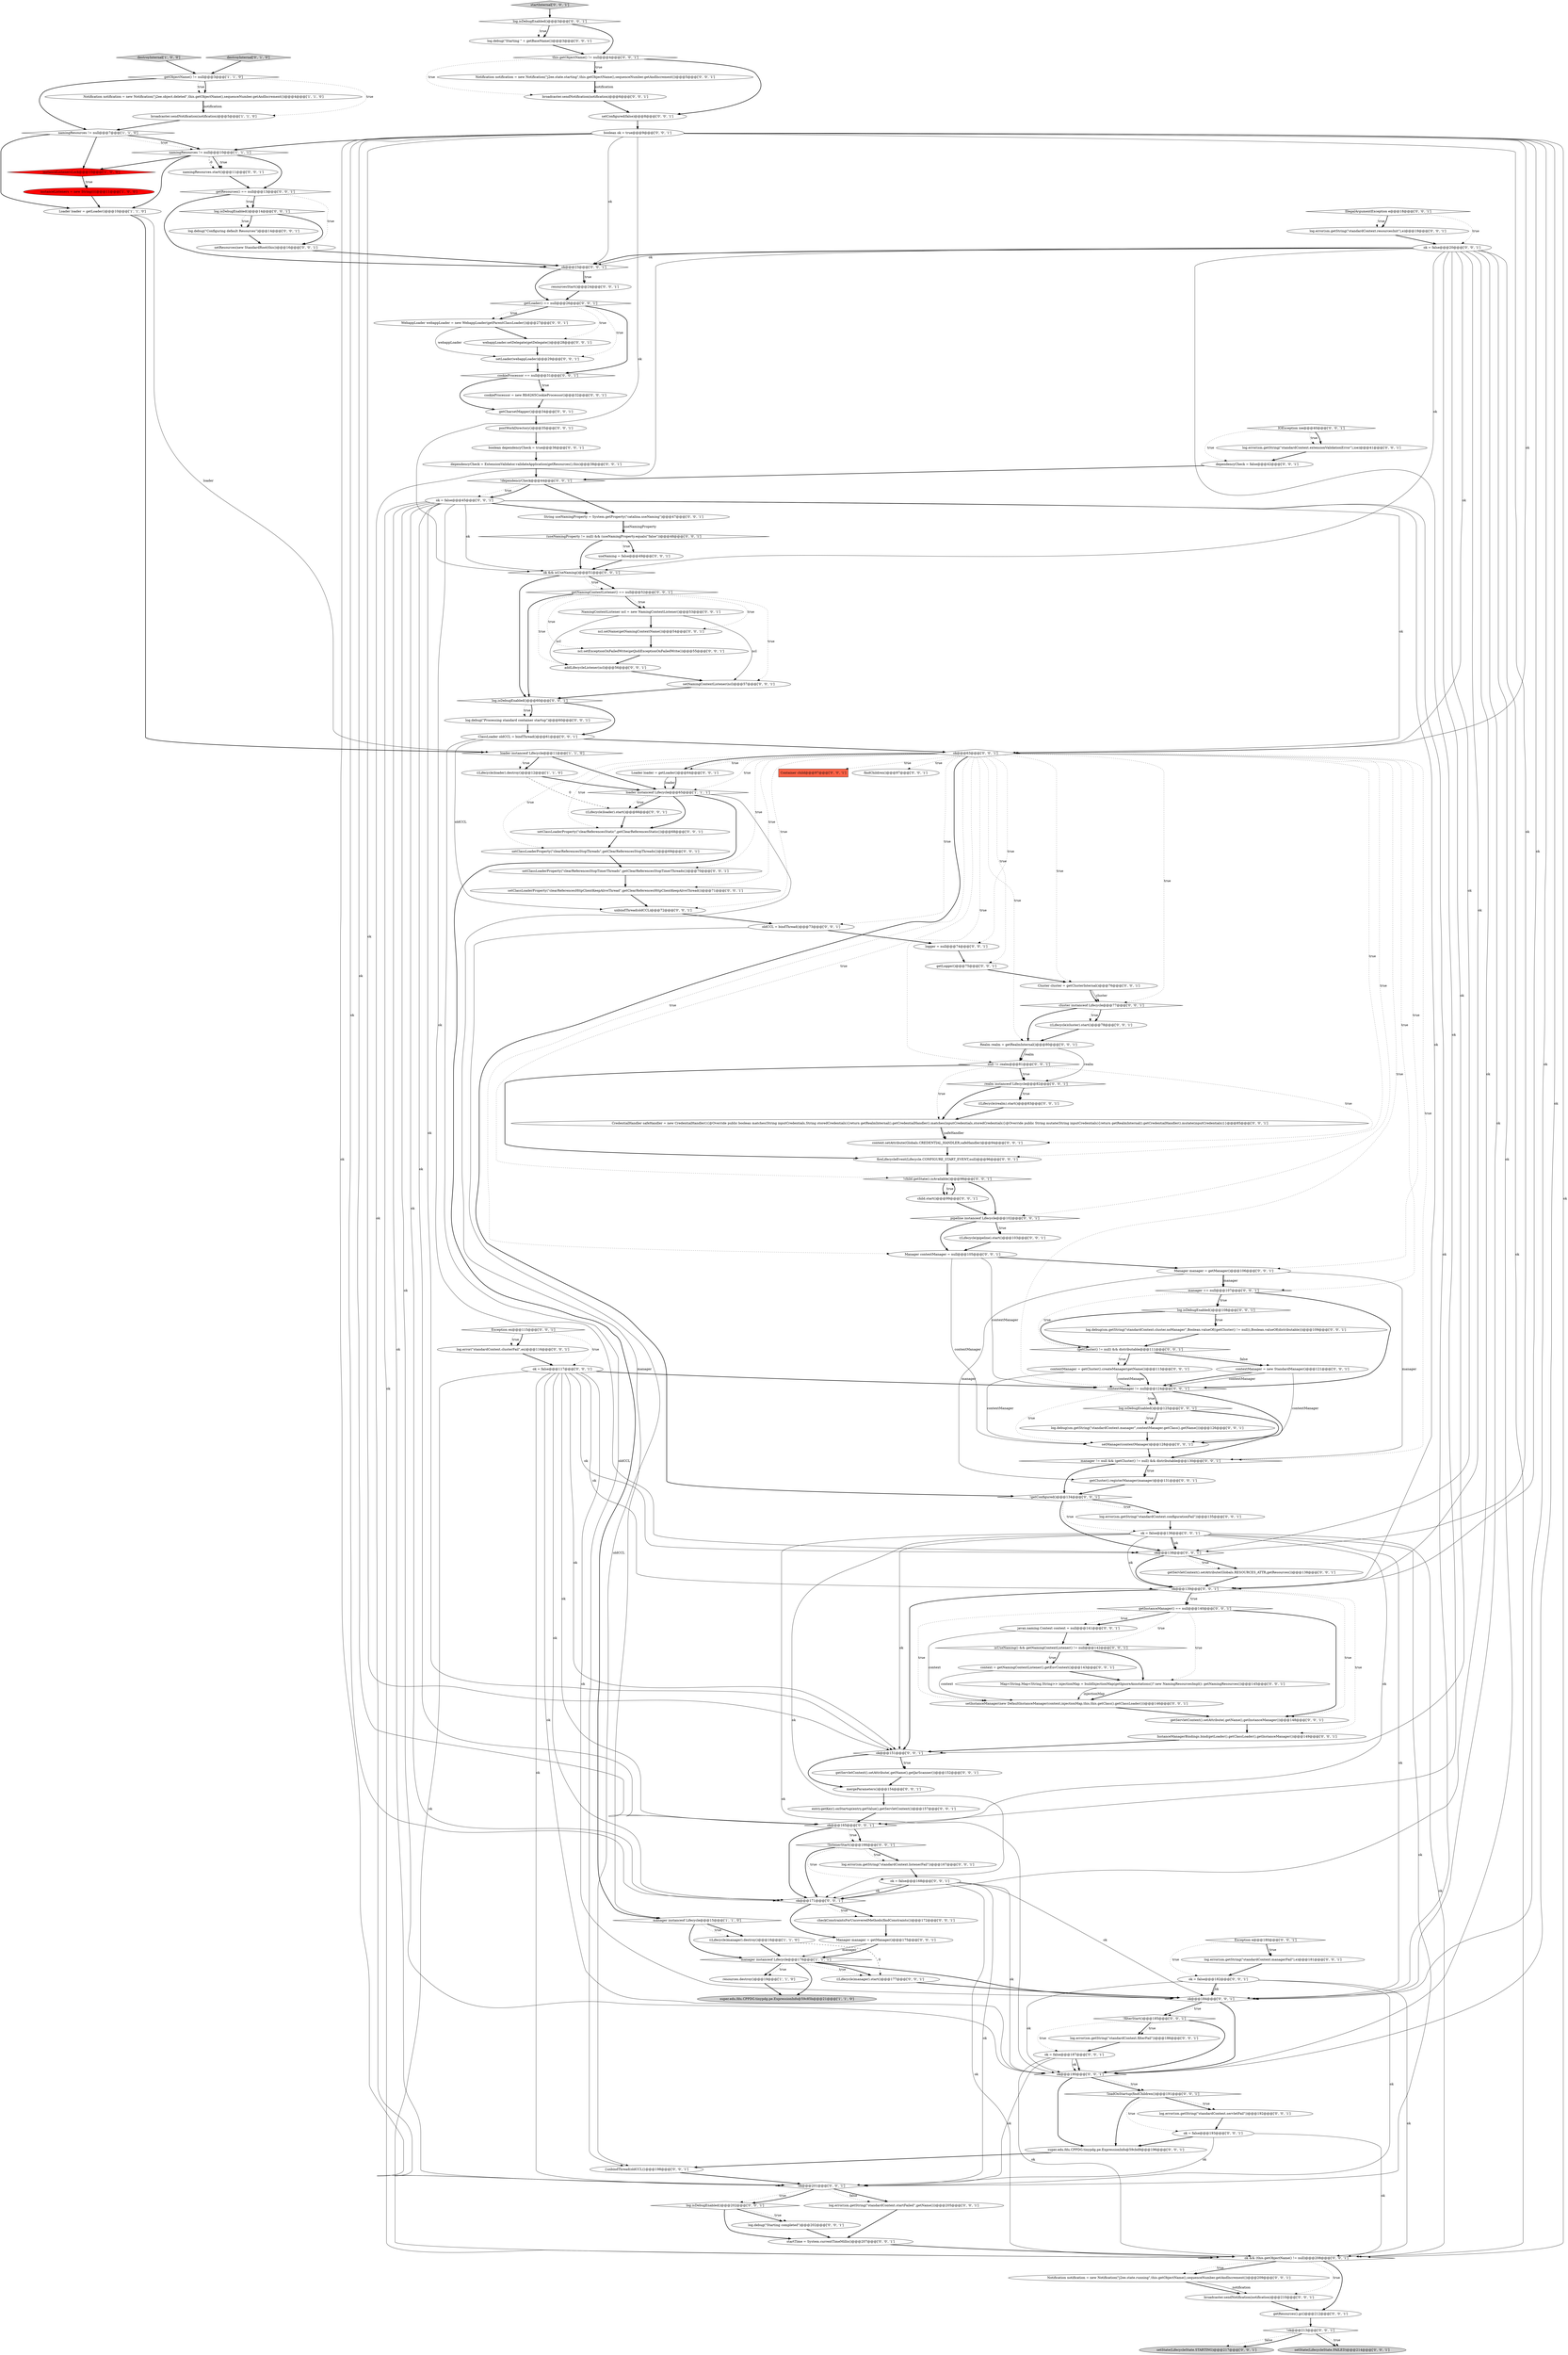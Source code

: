 digraph {
67 [style = filled, label = "setClassLoaderProperty(\"clearReferencesStatic\",getClearReferencesStatic())@@@68@@@['0', '0', '1']", fillcolor = white, shape = ellipse image = "AAA0AAABBB3BBB"];
79 [style = filled, label = "cookieProcessor == null@@@31@@@['0', '0', '1']", fillcolor = white, shape = diamond image = "AAA0AAABBB3BBB"];
38 [style = filled, label = "addLifecycleListener(ncl)@@@56@@@['0', '0', '1']", fillcolor = white, shape = ellipse image = "AAA0AAABBB3BBB"];
107 [style = filled, label = "log.error(sm.getString(\"standardContext.startFailed\",getName()))@@@205@@@['0', '0', '1']", fillcolor = white, shape = ellipse image = "AAA0AAABBB3BBB"];
58 [style = filled, label = "contextManager != null@@@124@@@['0', '0', '1']", fillcolor = white, shape = diamond image = "AAA0AAABBB3BBB"];
153 [style = filled, label = "ok@@@190@@@['0', '0', '1']", fillcolor = white, shape = diamond image = "AAA0AAABBB3BBB"];
43 [style = filled, label = "useNaming = false@@@49@@@['0', '0', '1']", fillcolor = white, shape = ellipse image = "AAA0AAABBB3BBB"];
105 [style = filled, label = "Manager contextManager = null@@@105@@@['0', '0', '1']", fillcolor = white, shape = ellipse image = "AAA0AAABBB3BBB"];
156 [style = filled, label = "Notification notification = new Notification(\"j2ee.state.running\",this.getObjectName(),sequenceNumber.getAndIncrement())@@@209@@@['0', '0', '1']", fillcolor = white, shape = ellipse image = "AAA0AAABBB3BBB"];
44 [style = filled, label = "ncl.setName(getNamingContextName())@@@54@@@['0', '0', '1']", fillcolor = white, shape = ellipse image = "AAA0AAABBB3BBB"];
116 [style = filled, label = "broadcaster.sendNotification(notification)@@@210@@@['0', '0', '1']", fillcolor = white, shape = ellipse image = "AAA0AAABBB3BBB"];
14 [style = filled, label = "loader instanceof Lifecycle@@@11@@@['1', '1', '0']", fillcolor = white, shape = diamond image = "AAA0AAABBB1BBB"];
6 [style = filled, label = "namingResources != null@@@7@@@['1', '1', '0']", fillcolor = white, shape = diamond image = "AAA0AAABBB1BBB"];
39 [style = filled, label = "setClassLoaderProperty(\"clearReferencesStopThreads\",getClearReferencesStopThreads())@@@69@@@['0', '0', '1']", fillcolor = white, shape = ellipse image = "AAA0AAABBB3BBB"];
4 [style = filled, label = "instanceListeners = new String((((@@@11@@@['1', '0', '0']", fillcolor = red, shape = ellipse image = "AAA1AAABBB1BBB"];
70 [style = filled, label = "postWorkDirectory()@@@35@@@['0', '0', '1']", fillcolor = white, shape = ellipse image = "AAA0AAABBB3BBB"];
68 [style = filled, label = "ok = false@@@187@@@['0', '0', '1']", fillcolor = white, shape = ellipse image = "AAA0AAABBB3BBB"];
13 [style = filled, label = "manager instanceof Lifecycle@@@176@@@['1', '1', '1']", fillcolor = white, shape = diamond image = "AAA0AAABBB1BBB"];
27 [style = filled, label = "log.error(sm.getString(\"standardContext.configurationFail\"))@@@135@@@['0', '0', '1']", fillcolor = white, shape = ellipse image = "AAA0AAABBB3BBB"];
109 [style = filled, label = "logger = null@@@74@@@['0', '0', '1']", fillcolor = white, shape = ellipse image = "AAA0AAABBB3BBB"];
154 [style = filled, label = "null != realm@@@81@@@['0', '0', '1']", fillcolor = white, shape = diamond image = "AAA0AAABBB3BBB"];
19 [style = filled, label = "startInternal['0', '0', '1']", fillcolor = lightgray, shape = diamond image = "AAA0AAABBB3BBB"];
151 [style = filled, label = "!loadOnStartup(findChildren())@@@191@@@['0', '0', '1']", fillcolor = white, shape = diamond image = "AAA0AAABBB3BBB"];
69 [style = filled, label = "Notification notification = new Notification(\"j2ee.state.starting\",this.getObjectName(),sequenceNumber.getAndIncrement())@@@5@@@['0', '0', '1']", fillcolor = white, shape = ellipse image = "AAA0AAABBB3BBB"];
95 [style = filled, label = "log.debug(\"Processing standard container startup\")@@@60@@@['0', '0', '1']", fillcolor = white, shape = ellipse image = "AAA0AAABBB3BBB"];
136 [style = filled, label = "fireLifecycleEvent(Lifecycle.CONFIGURE_START_EVENT,null)@@@96@@@['0', '0', '1']", fillcolor = white, shape = ellipse image = "AAA0AAABBB3BBB"];
119 [style = filled, label = "context = getNamingContextListener().getEnvContext()@@@143@@@['0', '0', '1']", fillcolor = white, shape = ellipse image = "AAA0AAABBB3BBB"];
76 [style = filled, label = "webappLoader.setDelegate(getDelegate())@@@28@@@['0', '0', '1']", fillcolor = white, shape = ellipse image = "AAA0AAABBB3BBB"];
103 [style = filled, label = "super.edu.fdu.CPPDG.tinypdg.pe.ExpressionInfo@59cbd9@@@196@@@['0', '0', '1']", fillcolor = white, shape = ellipse image = "AAA0AAABBB3BBB"];
61 [style = filled, label = "((Lifecycle)manager).start()@@@177@@@['0', '0', '1']", fillcolor = white, shape = ellipse image = "AAA0AAABBB3BBB"];
106 [style = filled, label = "log.error(\"standardContext.clusterFail\",ex)@@@116@@@['0', '0', '1']", fillcolor = white, shape = ellipse image = "AAA0AAABBB3BBB"];
145 [style = filled, label = "IOException ioe@@@40@@@['0', '0', '1']", fillcolor = white, shape = diamond image = "AAA0AAABBB3BBB"];
62 [style = filled, label = "ok && (this.getObjectName() != null)@@@208@@@['0', '0', '1']", fillcolor = white, shape = diamond image = "AAA0AAABBB3BBB"];
101 [style = filled, label = "getResources().gc()@@@212@@@['0', '0', '1']", fillcolor = white, shape = ellipse image = "AAA0AAABBB3BBB"];
134 [style = filled, label = "ok@@@139@@@['0', '0', '1']", fillcolor = white, shape = diamond image = "AAA0AAABBB3BBB"];
54 [style = filled, label = "setClassLoaderProperty(\"clearReferencesHttpClientKeepAliveThread\",getClearReferencesHttpClientKeepAliveThread())@@@71@@@['0', '0', '1']", fillcolor = white, shape = ellipse image = "AAA0AAABBB3BBB"];
77 [style = filled, label = "ok@@@63@@@['0', '0', '1']", fillcolor = white, shape = diamond image = "AAA0AAABBB3BBB"];
121 [style = filled, label = "realm instanceof Lifecycle@@@82@@@['0', '0', '1']", fillcolor = white, shape = diamond image = "AAA0AAABBB3BBB"];
23 [style = filled, label = "isUseNaming() && getNamingContextListener() != null@@@142@@@['0', '0', '1']", fillcolor = white, shape = diamond image = "AAA0AAABBB3BBB"];
28 [style = filled, label = "getNamingContextListener() == null@@@52@@@['0', '0', '1']", fillcolor = white, shape = diamond image = "AAA0AAABBB3BBB"];
118 [style = filled, label = "contextManager = getCluster().createManager(getName())@@@113@@@['0', '0', '1']", fillcolor = white, shape = ellipse image = "AAA0AAABBB3BBB"];
5 [style = filled, label = "namingResources != null@@@10@@@['1', '1', '1']", fillcolor = white, shape = diamond image = "AAA0AAABBB1BBB"];
86 [style = filled, label = "log.debug(\"Starting \" + getBaseName())@@@3@@@['0', '0', '1']", fillcolor = white, shape = ellipse image = "AAA0AAABBB3BBB"];
46 [style = filled, label = "!listenerStart()@@@166@@@['0', '0', '1']", fillcolor = white, shape = diamond image = "AAA0AAABBB3BBB"];
32 [style = filled, label = "startTime = System.currentTimeMillis()@@@207@@@['0', '0', '1']", fillcolor = white, shape = ellipse image = "AAA0AAABBB3BBB"];
128 [style = filled, label = "setManager(contextManager)@@@128@@@['0', '0', '1']", fillcolor = white, shape = ellipse image = "AAA0AAABBB3BBB"];
7 [style = filled, label = "super.edu.fdu.CPPDG.tinypdg.pe.ExpressionInfo@59c85b@@@21@@@['1', '1', '0']", fillcolor = lightgray, shape = ellipse image = "AAA0AAABBB1BBB"];
63 [style = filled, label = "setState(LifecycleState.STARTING)@@@217@@@['0', '0', '1']", fillcolor = lightgray, shape = ellipse image = "AAA0AAABBB3BBB"];
115 [style = filled, label = "Exception ex@@@115@@@['0', '0', '1']", fillcolor = white, shape = diamond image = "AAA0AAABBB3BBB"];
57 [style = filled, label = "getCluster().registerManager(manager)@@@131@@@['0', '0', '1']", fillcolor = white, shape = ellipse image = "AAA0AAABBB3BBB"];
80 [style = filled, label = "log.error(sm.getString(\"standardContext.managerFail\"),e)@@@181@@@['0', '0', '1']", fillcolor = white, shape = ellipse image = "AAA0AAABBB3BBB"];
93 [style = filled, label = "log.error(sm.getString(\"standardContext.listenerFail\"))@@@167@@@['0', '0', '1']", fillcolor = white, shape = ellipse image = "AAA0AAABBB3BBB"];
42 [style = filled, label = "ok@@@138@@@['0', '0', '1']", fillcolor = white, shape = diamond image = "AAA0AAABBB3BBB"];
71 [style = filled, label = "log.error(sm.getString(\"standardContext.servletFail\"))@@@192@@@['0', '0', '1']", fillcolor = white, shape = ellipse image = "AAA0AAABBB3BBB"];
157 [style = filled, label = "ok && isUseNaming()@@@51@@@['0', '0', '1']", fillcolor = white, shape = diamond image = "AAA0AAABBB3BBB"];
2 [style = filled, label = "instanceListenersLock@@@10@@@['1', '0', '0']", fillcolor = red, shape = diamond image = "AAA1AAABBB1BBB"];
117 [style = filled, label = "WebappLoader webappLoader = new WebappLoader(getParentClassLoader())@@@27@@@['0', '0', '1']", fillcolor = white, shape = ellipse image = "AAA0AAABBB3BBB"];
26 [style = filled, label = "ok@@@151@@@['0', '0', '1']", fillcolor = white, shape = diamond image = "AAA0AAABBB3BBB"];
110 [style = filled, label = "setState(LifecycleState.FAILED)@@@214@@@['0', '0', '1']", fillcolor = lightgray, shape = ellipse image = "AAA0AAABBB3BBB"];
99 [style = filled, label = "log.isDebugEnabled()@@@14@@@['0', '0', '1']", fillcolor = white, shape = diamond image = "AAA0AAABBB3BBB"];
131 [style = filled, label = "getLoader() == null@@@26@@@['0', '0', '1']", fillcolor = white, shape = diamond image = "AAA0AAABBB3BBB"];
87 [style = filled, label = "entry.getKey().onStartup(entry.getValue(),getServletContext())@@@157@@@['0', '0', '1']", fillcolor = white, shape = ellipse image = "AAA0AAABBB3BBB"];
124 [style = filled, label = "Container child@@@97@@@['0', '0', '1']", fillcolor = tomato, shape = box image = "AAA0AAABBB3BBB"];
149 [style = filled, label = "!ok@@@213@@@['0', '0', '1']", fillcolor = white, shape = diamond image = "AAA0AAABBB3BBB"];
10 [style = filled, label = "broadcaster.sendNotification(notification)@@@5@@@['1', '1', '0']", fillcolor = white, shape = ellipse image = "AAA0AAABBB1BBB"];
8 [style = filled, label = "getObjectName() != null@@@3@@@['1', '1', '0']", fillcolor = white, shape = diamond image = "AAA0AAABBB1BBB"];
140 [style = filled, label = "log.debug(\"Configuring default Resources\")@@@14@@@['0', '0', '1']", fillcolor = white, shape = ellipse image = "AAA0AAABBB3BBB"];
3 [style = filled, label = "destroyInternal['1', '0', '0']", fillcolor = lightgray, shape = diamond image = "AAA0AAABBB1BBB"];
130 [style = filled, label = "getCharsetMapper()@@@34@@@['0', '0', '1']", fillcolor = white, shape = ellipse image = "AAA0AAABBB3BBB"];
56 [style = filled, label = "Exception e@@@180@@@['0', '0', '1']", fillcolor = white, shape = diamond image = "AAA0AAABBB3BBB"];
55 [style = filled, label = "getServletContext().setAttribute(.getName(),getInstanceManager())@@@148@@@['0', '0', '1']", fillcolor = white, shape = ellipse image = "AAA0AAABBB3BBB"];
50 [style = filled, label = "Manager manager = getManager()@@@175@@@['0', '0', '1']", fillcolor = white, shape = ellipse image = "AAA0AAABBB3BBB"];
120 [style = filled, label = "broadcaster.sendNotification(notification)@@@6@@@['0', '0', '1']", fillcolor = white, shape = ellipse image = "AAA0AAABBB3BBB"];
144 [style = filled, label = "log.isDebugEnabled()@@@125@@@['0', '0', '1']", fillcolor = white, shape = diamond image = "AAA0AAABBB3BBB"];
53 [style = filled, label = "{unbindThread(oldCCL)}@@@198@@@['0', '0', '1']", fillcolor = white, shape = ellipse image = "AAA0AAABBB3BBB"];
72 [style = filled, label = "cookieProcessor = new Rfc6265CookieProcessor()@@@32@@@['0', '0', '1']", fillcolor = white, shape = ellipse image = "AAA0AAABBB3BBB"];
18 [style = filled, label = "log.debug(sm.getString(\"standardContext.manager\",contextManager.getClass().getName()))@@@126@@@['0', '0', '1']", fillcolor = white, shape = ellipse image = "AAA0AAABBB3BBB"];
30 [style = filled, label = "log.debug(sm.getString(\"standardContext.cluster.noManager\",Boolean.valueOf((getCluster() != null)),Boolean.valueOf(distributable)))@@@109@@@['0', '0', '1']", fillcolor = white, shape = ellipse image = "AAA0AAABBB3BBB"];
135 [style = filled, label = "findChildren()@@@97@@@['0', '0', '1']", fillcolor = white, shape = ellipse image = "AAA0AAABBB3BBB"];
24 [style = filled, label = "String useNamingProperty = System.getProperty(\"catalina.useNaming\")@@@47@@@['0', '0', '1']", fillcolor = white, shape = ellipse image = "AAA0AAABBB3BBB"];
142 [style = filled, label = "((Lifecycle)cluster).start()@@@78@@@['0', '0', '1']", fillcolor = white, shape = ellipse image = "AAA0AAABBB3BBB"];
133 [style = filled, label = "ClassLoader oldCCL = bindThread()@@@61@@@['0', '0', '1']", fillcolor = white, shape = ellipse image = "AAA0AAABBB3BBB"];
143 [style = filled, label = "setNamingContextListener(ncl)@@@57@@@['0', '0', '1']", fillcolor = white, shape = ellipse image = "AAA0AAABBB3BBB"];
102 [style = filled, label = "NamingContextListener ncl = new NamingContextListener()@@@53@@@['0', '0', '1']", fillcolor = white, shape = ellipse image = "AAA0AAABBB3BBB"];
94 [style = filled, label = "ok = false@@@182@@@['0', '0', '1']", fillcolor = white, shape = ellipse image = "AAA0AAABBB3BBB"];
83 [style = filled, label = "ok = false@@@20@@@['0', '0', '1']", fillcolor = white, shape = ellipse image = "AAA0AAABBB3BBB"];
100 [style = filled, label = "manager == null@@@107@@@['0', '0', '1']", fillcolor = white, shape = diamond image = "AAA0AAABBB3BBB"];
91 [style = filled, label = "namingResources.start()@@@11@@@['0', '0', '1']", fillcolor = white, shape = ellipse image = "AAA0AAABBB3BBB"];
16 [style = filled, label = "resources.destroy()@@@19@@@['1', '1', '0']", fillcolor = white, shape = ellipse image = "AAA0AAABBB1BBB"];
129 [style = filled, label = "cluster instanceof Lifecycle@@@77@@@['0', '0', '1']", fillcolor = white, shape = diamond image = "AAA0AAABBB3BBB"];
1 [style = filled, label = "((Lifecycle)manager).destroy()@@@16@@@['1', '1', '0']", fillcolor = white, shape = ellipse image = "AAA0AAABBB1BBB"];
78 [style = filled, label = "resourcesStart()@@@24@@@['0', '0', '1']", fillcolor = white, shape = ellipse image = "AAA0AAABBB3BBB"];
11 [style = filled, label = "loader instanceof Lifecycle@@@65@@@['1', '1', '1']", fillcolor = white, shape = diamond image = "AAA0AAABBB1BBB"];
104 [style = filled, label = "getServletContext().setAttribute(.getName(),getJarScanner())@@@152@@@['0', '0', '1']", fillcolor = white, shape = ellipse image = "AAA0AAABBB3BBB"];
22 [style = filled, label = "setLoader(webappLoader)@@@29@@@['0', '0', '1']", fillcolor = white, shape = ellipse image = "AAA0AAABBB3BBB"];
20 [style = filled, label = "ncl.setExceptionOnFailedWrite(getJndiExceptionOnFailedWrite())@@@55@@@['0', '0', '1']", fillcolor = white, shape = ellipse image = "AAA0AAABBB3BBB"];
15 [style = filled, label = "Loader loader = getLoader()@@@10@@@['1', '1', '0']", fillcolor = white, shape = ellipse image = "AAA0AAABBB1BBB"];
92 [style = filled, label = "getServletContext().setAttribute(Globals.RESOURCES_ATTR,getResources())@@@138@@@['0', '0', '1']", fillcolor = white, shape = ellipse image = "AAA0AAABBB3BBB"];
47 [style = filled, label = "mergeParameters()@@@154@@@['0', '0', '1']", fillcolor = white, shape = ellipse image = "AAA0AAABBB3BBB"];
81 [style = filled, label = "context.setAttribute(Globals.CREDENTIAL_HANDLER,safeHandler)@@@94@@@['0', '0', '1']", fillcolor = white, shape = ellipse image = "AAA0AAABBB3BBB"];
132 [style = filled, label = "unbindThread(oldCCL)@@@72@@@['0', '0', '1']", fillcolor = white, shape = ellipse image = "AAA0AAABBB3BBB"];
60 [style = filled, label = "getLogger()@@@75@@@['0', '0', '1']", fillcolor = white, shape = ellipse image = "AAA0AAABBB3BBB"];
89 [style = filled, label = "ok@@@23@@@['0', '0', '1']", fillcolor = white, shape = diamond image = "AAA0AAABBB3BBB"];
17 [style = filled, label = "destroyInternal['0', '1', '0']", fillcolor = lightgray, shape = diamond image = "AAA0AAABBB2BBB"];
33 [style = filled, label = "getResources() == null@@@13@@@['0', '0', '1']", fillcolor = white, shape = diamond image = "AAA0AAABBB3BBB"];
37 [style = filled, label = "dependencyCheck = ExtensionValidator.validateApplication(getResources(),this)@@@38@@@['0', '0', '1']", fillcolor = white, shape = ellipse image = "AAA0AAABBB3BBB"];
98 [style = filled, label = "log.isDebugEnabled()@@@3@@@['0', '0', '1']", fillcolor = white, shape = diamond image = "AAA0AAABBB3BBB"];
127 [style = filled, label = "!filterStart()@@@185@@@['0', '0', '1']", fillcolor = white, shape = diamond image = "AAA0AAABBB3BBB"];
125 [style = filled, label = "((Lifecycle)pipeline).start()@@@103@@@['0', '0', '1']", fillcolor = white, shape = ellipse image = "AAA0AAABBB3BBB"];
114 [style = filled, label = "setResources(new StandardRoot(this))@@@16@@@['0', '0', '1']", fillcolor = white, shape = ellipse image = "AAA0AAABBB3BBB"];
75 [style = filled, label = "ok@@@201@@@['0', '0', '1']", fillcolor = white, shape = diamond image = "AAA0AAABBB3BBB"];
141 [style = filled, label = "Cluster cluster = getClusterInternal()@@@76@@@['0', '0', '1']", fillcolor = white, shape = ellipse image = "AAA0AAABBB3BBB"];
25 [style = filled, label = "contextManager = new StandardManager()@@@121@@@['0', '0', '1']", fillcolor = white, shape = ellipse image = "AAA0AAABBB3BBB"];
138 [style = filled, label = "log.error(sm.getString(\"standardContext.resourcesInit\"),e)@@@19@@@['0', '0', '1']", fillcolor = white, shape = ellipse image = "AAA0AAABBB3BBB"];
51 [style = filled, label = "boolean ok = true@@@9@@@['0', '0', '1']", fillcolor = white, shape = ellipse image = "AAA0AAABBB3BBB"];
146 [style = filled, label = "ok = false@@@136@@@['0', '0', '1']", fillcolor = white, shape = ellipse image = "AAA0AAABBB3BBB"];
34 [style = filled, label = "log.isDebugEnabled()@@@60@@@['0', '0', '1']", fillcolor = white, shape = diamond image = "AAA0AAABBB3BBB"];
41 [style = filled, label = "!dependencyCheck@@@44@@@['0', '0', '1']", fillcolor = white, shape = diamond image = "AAA0AAABBB3BBB"];
155 [style = filled, label = "boolean dependencyCheck = true@@@36@@@['0', '0', '1']", fillcolor = white, shape = ellipse image = "AAA0AAABBB3BBB"];
82 [style = filled, label = "Realm realm = getRealmInternal()@@@80@@@['0', '0', '1']", fillcolor = white, shape = ellipse image = "AAA0AAABBB3BBB"];
66 [style = filled, label = "ok = false@@@168@@@['0', '0', '1']", fillcolor = white, shape = ellipse image = "AAA0AAABBB3BBB"];
137 [style = filled, label = "ok = false@@@117@@@['0', '0', '1']", fillcolor = white, shape = ellipse image = "AAA0AAABBB3BBB"];
36 [style = filled, label = "oldCCL = bindThread()@@@73@@@['0', '0', '1']", fillcolor = white, shape = ellipse image = "AAA0AAABBB3BBB"];
158 [style = filled, label = "((Lifecycle)realm).start()@@@83@@@['0', '0', '1']", fillcolor = white, shape = ellipse image = "AAA0AAABBB3BBB"];
112 [style = filled, label = "ok@@@165@@@['0', '0', '1']", fillcolor = white, shape = diamond image = "AAA0AAABBB3BBB"];
40 [style = filled, label = "ok@@@184@@@['0', '0', '1']", fillcolor = white, shape = diamond image = "AAA0AAABBB3BBB"];
64 [style = filled, label = "javax.naming.Context context = null@@@141@@@['0', '0', '1']", fillcolor = white, shape = ellipse image = "AAA0AAABBB3BBB"];
9 [style = filled, label = "((Lifecycle)loader).destroy()@@@12@@@['1', '1', '0']", fillcolor = white, shape = ellipse image = "AAA0AAABBB1BBB"];
31 [style = filled, label = "this.getObjectName() != null@@@4@@@['0', '0', '1']", fillcolor = white, shape = diamond image = "AAA0AAABBB3BBB"];
65 [style = filled, label = "manager != null && (getCluster() != null) && distributable@@@130@@@['0', '0', '1']", fillcolor = white, shape = diamond image = "AAA0AAABBB3BBB"];
73 [style = filled, label = "CredentialHandler safeHandler = new CredentialHandler(){@Override public boolean matches(String inputCredentials,String storedCredentials){return getRealmInternal().getCredentialHandler().matches(inputCredentials,storedCredentials)}@Override public String mutate(String inputCredentials){return getRealmInternal().getCredentialHandler().mutate(inputCredentials)}}@@@85@@@['0', '0', '1']", fillcolor = white, shape = ellipse image = "AAA0AAABBB3BBB"];
139 [style = filled, label = "ok = false@@@45@@@['0', '0', '1']", fillcolor = white, shape = ellipse image = "AAA0AAABBB3BBB"];
108 [style = filled, label = "(useNamingProperty != null) && (useNamingProperty.equals(\"false\"))@@@48@@@['0', '0', '1']", fillcolor = white, shape = diamond image = "AAA0AAABBB3BBB"];
45 [style = filled, label = "setClassLoaderProperty(\"clearReferencesStopTimerThreads\",getClearReferencesStopTimerThreads())@@@70@@@['0', '0', '1']", fillcolor = white, shape = ellipse image = "AAA0AAABBB3BBB"];
111 [style = filled, label = "pipeline instanceof Lifecycle@@@102@@@['0', '0', '1']", fillcolor = white, shape = diamond image = "AAA0AAABBB3BBB"];
52 [style = filled, label = "!child.getState().isAvailable()@@@98@@@['0', '0', '1']", fillcolor = white, shape = diamond image = "AAA0AAABBB3BBB"];
150 [style = filled, label = "log.error(sm.getString(\"standardContext.filterFail\"))@@@186@@@['0', '0', '1']", fillcolor = white, shape = ellipse image = "AAA0AAABBB3BBB"];
21 [style = filled, label = "(getCluster() != null) && distributable@@@111@@@['0', '0', '1']", fillcolor = white, shape = diamond image = "AAA0AAABBB3BBB"];
48 [style = filled, label = "log.isDebugEnabled()@@@202@@@['0', '0', '1']", fillcolor = white, shape = diamond image = "AAA0AAABBB3BBB"];
74 [style = filled, label = "IllegalArgumentException e@@@18@@@['0', '0', '1']", fillcolor = white, shape = diamond image = "AAA0AAABBB3BBB"];
97 [style = filled, label = "ok = false@@@193@@@['0', '0', '1']", fillcolor = white, shape = ellipse image = "AAA0AAABBB3BBB"];
152 [style = filled, label = "log.debug(\"Starting completed\")@@@202@@@['0', '0', '1']", fillcolor = white, shape = ellipse image = "AAA0AAABBB3BBB"];
123 [style = filled, label = "getInstanceManager() == null@@@140@@@['0', '0', '1']", fillcolor = white, shape = diamond image = "AAA0AAABBB3BBB"];
122 [style = filled, label = "child.start()@@@99@@@['0', '0', '1']", fillcolor = white, shape = ellipse image = "AAA0AAABBB3BBB"];
96 [style = filled, label = "!getConfigured()@@@134@@@['0', '0', '1']", fillcolor = white, shape = diamond image = "AAA0AAABBB3BBB"];
84 [style = filled, label = "InstanceManagerBindings.bind(getLoader().getClassLoader(),getInstanceManager())@@@149@@@['0', '0', '1']", fillcolor = white, shape = ellipse image = "AAA0AAABBB3BBB"];
35 [style = filled, label = "Loader loader = getLoader()@@@64@@@['0', '0', '1']", fillcolor = white, shape = ellipse image = "AAA0AAABBB3BBB"];
85 [style = filled, label = "checkConstraintsForUncoveredMethods(findConstraints())@@@172@@@['0', '0', '1']", fillcolor = white, shape = ellipse image = "AAA0AAABBB3BBB"];
88 [style = filled, label = "log.error(sm.getString(\"standardContext.extensionValidationError\"),ioe)@@@41@@@['0', '0', '1']", fillcolor = white, shape = ellipse image = "AAA0AAABBB3BBB"];
113 [style = filled, label = "ok@@@171@@@['0', '0', '1']", fillcolor = white, shape = diamond image = "AAA0AAABBB3BBB"];
147 [style = filled, label = "Map<String,Map<String,String>> injectionMap = buildInjectionMap(getIgnoreAnnotations()? new NamingResourcesImpl(): getNamingResources())@@@145@@@['0', '0', '1']", fillcolor = white, shape = ellipse image = "AAA0AAABBB3BBB"];
126 [style = filled, label = "Manager manager = getManager()@@@106@@@['0', '0', '1']", fillcolor = white, shape = ellipse image = "AAA0AAABBB3BBB"];
90 [style = filled, label = "log.isDebugEnabled()@@@108@@@['0', '0', '1']", fillcolor = white, shape = diamond image = "AAA0AAABBB3BBB"];
49 [style = filled, label = "setConfigured(false)@@@8@@@['0', '0', '1']", fillcolor = white, shape = ellipse image = "AAA0AAABBB3BBB"];
29 [style = filled, label = "((Lifecycle)loader).start()@@@66@@@['0', '0', '1']", fillcolor = white, shape = ellipse image = "AAA0AAABBB3BBB"];
59 [style = filled, label = "setInstanceManager(new DefaultInstanceManager(context,injectionMap,this,this.getClass().getClassLoader()))@@@146@@@['0', '0', '1']", fillcolor = white, shape = ellipse image = "AAA0AAABBB3BBB"];
0 [style = filled, label = "manager instanceof Lifecycle@@@15@@@['1', '1', '0']", fillcolor = white, shape = diamond image = "AAA0AAABBB1BBB"];
148 [style = filled, label = "dependencyCheck = false@@@42@@@['0', '0', '1']", fillcolor = white, shape = ellipse image = "AAA0AAABBB3BBB"];
12 [style = filled, label = "Notification notification = new Notification(\"j2ee.object.deleted\",this.getObjectName(),sequenceNumber.getAndIncrement())@@@4@@@['1', '1', '0']", fillcolor = white, shape = ellipse image = "AAA0AAABBB1BBB"];
51->5 [style = bold, label=""];
154->136 [style = bold, label=""];
0->13 [style = bold, label=""];
145->88 [style = bold, label=""];
51->134 [style = solid, label="ok"];
46->66 [style = dotted, label="true"];
87->112 [style = bold, label=""];
154->73 [style = dotted, label="true"];
65->57 [style = bold, label=""];
60->141 [style = bold, label=""];
4->15 [style = bold, label=""];
16->7 [style = bold, label=""];
5->15 [style = bold, label=""];
70->155 [style = bold, label=""];
77->67 [style = dotted, label="true"];
5->91 [style = dashed, label="0"];
41->139 [style = dotted, label="true"];
28->143 [style = dotted, label="true"];
139->134 [style = solid, label="ok"];
66->75 [style = solid, label="ok"];
64->59 [style = solid, label="context"];
139->112 [style = solid, label="ok"];
14->9 [style = bold, label=""];
26->104 [style = bold, label=""];
77->58 [style = dotted, label="true"];
27->146 [style = bold, label=""];
89->78 [style = dotted, label="true"];
123->147 [style = dotted, label="true"];
133->53 [style = solid, label="oldCCL"];
104->47 [style = bold, label=""];
66->113 [style = solid, label="ok"];
75->48 [style = dotted, label="true"];
136->52 [style = bold, label=""];
131->76 [style = dotted, label="true"];
121->158 [style = dotted, label="true"];
141->129 [style = solid, label="cluster"];
58->144 [style = dotted, label="true"];
137->113 [style = solid, label="ok"];
39->45 [style = bold, label=""];
96->27 [style = dotted, label="true"];
2->4 [style = bold, label=""];
134->123 [style = bold, label=""];
13->16 [style = bold, label=""];
40->127 [style = bold, label=""];
130->70 [style = bold, label=""];
108->157 [style = bold, label=""];
137->58 [style = bold, label=""];
6->2 [style = bold, label=""];
127->150 [style = bold, label=""];
111->125 [style = bold, label=""];
157->34 [style = bold, label=""];
48->152 [style = bold, label=""];
115->106 [style = bold, label=""];
102->38 [style = solid, label="ncl"];
72->130 [style = bold, label=""];
137->75 [style = solid, label="ok"];
19->98 [style = bold, label=""];
78->131 [style = bold, label=""];
103->53 [style = bold, label=""];
58->128 [style = dotted, label="true"];
96->146 [style = dotted, label="true"];
146->113 [style = solid, label="ok"];
83->89 [style = solid, label="ok"];
91->33 [style = bold, label=""];
146->42 [style = bold, label=""];
28->20 [style = dotted, label="true"];
151->71 [style = bold, label=""];
36->109 [style = bold, label=""];
123->55 [style = bold, label=""];
82->121 [style = solid, label="realm"];
75->107 [style = bold, label=""];
151->71 [style = dotted, label="true"];
31->49 [style = bold, label=""];
108->43 [style = bold, label=""];
139->42 [style = solid, label="ok"];
10->6 [style = bold, label=""];
38->143 [style = bold, label=""];
127->68 [style = dotted, label="true"];
151->97 [style = dotted, label="true"];
6->15 [style = bold, label=""];
77->52 [style = dotted, label="true"];
11->67 [style = bold, label=""];
75->48 [style = bold, label=""];
139->75 [style = solid, label="ok"];
146->112 [style = solid, label="ok"];
0->1 [style = bold, label=""];
1->61 [style = dashed, label="0"];
115->106 [style = dotted, label="true"];
58->65 [style = bold, label=""];
8->12 [style = bold, label=""];
76->22 [style = bold, label=""];
112->46 [style = bold, label=""];
93->66 [style = bold, label=""];
33->89 [style = bold, label=""];
29->67 [style = bold, label=""];
77->154 [style = dotted, label="true"];
48->152 [style = dotted, label="true"];
126->100 [style = solid, label="manager"];
154->81 [style = dotted, label="true"];
64->23 [style = bold, label=""];
45->54 [style = bold, label=""];
147->59 [style = bold, label=""];
80->94 [style = bold, label=""];
34->95 [style = bold, label=""];
50->13 [style = solid, label="manager"];
100->21 [style = dotted, label="true"];
137->134 [style = solid, label="ok"];
13->61 [style = dotted, label="true"];
128->65 [style = bold, label=""];
146->153 [style = solid, label="ok"];
77->141 [style = dotted, label="true"];
77->45 [style = dotted, label="true"];
34->133 [style = bold, label=""];
77->54 [style = dotted, label="true"];
98->86 [style = dotted, label="true"];
51->153 [style = solid, label="ok"];
25->58 [style = solid, label="contextManager"];
11->29 [style = bold, label=""];
22->79 [style = bold, label=""];
8->6 [style = bold, label=""];
126->100 [style = bold, label=""];
154->121 [style = bold, label=""];
145->148 [style = dotted, label="true"];
122->111 [style = bold, label=""];
146->134 [style = solid, label="ok"];
12->10 [style = bold, label=""];
32->62 [style = bold, label=""];
68->75 [style = solid, label="ok"];
156->116 [style = solid, label="notification"];
82->154 [style = bold, label=""];
137->62 [style = solid, label="ok"];
77->65 [style = dotted, label="true"];
53->75 [style = bold, label=""];
139->24 [style = bold, label=""];
62->101 [style = bold, label=""];
100->58 [style = bold, label=""];
77->39 [style = dotted, label="true"];
5->33 [style = bold, label=""];
129->142 [style = dotted, label="true"];
131->79 [style = bold, label=""];
120->49 [style = bold, label=""];
137->153 [style = solid, label="ok"];
113->85 [style = bold, label=""];
99->140 [style = bold, label=""];
21->25 [style = bold, label=""];
47->87 [style = bold, label=""];
54->132 [style = bold, label=""];
142->82 [style = bold, label=""];
94->40 [style = solid, label="ok"];
75->107 [style = dotted, label="false"];
5->91 [style = bold, label=""];
149->110 [style = bold, label=""];
122->52 [style = bold, label=""];
134->84 [style = dotted, label="true"];
106->137 [style = bold, label=""];
77->35 [style = dotted, label="true"];
42->92 [style = bold, label=""];
90->21 [style = bold, label=""];
21->118 [style = bold, label=""];
59->55 [style = bold, label=""];
28->102 [style = dotted, label="true"];
66->113 [style = bold, label=""];
139->62 [style = solid, label="ok"];
152->32 [style = bold, label=""];
105->58 [style = solid, label="contextManager"];
83->153 [style = solid, label="ok"];
117->22 [style = solid, label="webappLoader"];
77->129 [style = dotted, label="true"];
137->40 [style = solid, label="ok"];
94->153 [style = solid, label="ok"];
23->147 [style = bold, label=""];
79->72 [style = dotted, label="true"];
77->36 [style = dotted, label="true"];
153->103 [style = bold, label=""];
83->77 [style = solid, label="ok"];
30->21 [style = bold, label=""];
51->26 [style = solid, label="ok"];
31->120 [style = dotted, label="true"];
139->77 [style = solid, label="ok"];
56->80 [style = bold, label=""];
154->121 [style = dotted, label="true"];
105->126 [style = bold, label=""];
36->53 [style = solid, label="oldCCL"];
33->99 [style = dotted, label="true"];
33->114 [style = dotted, label="true"];
98->31 [style = bold, label=""];
118->58 [style = bold, label=""];
114->89 [style = bold, label=""];
23->119 [style = dotted, label="true"];
134->123 [style = dotted, label="true"];
28->102 [style = bold, label=""];
83->112 [style = solid, label="ok"];
109->60 [style = bold, label=""];
77->60 [style = dotted, label="true"];
112->113 [style = bold, label=""];
28->34 [style = bold, label=""];
112->46 [style = dotted, label="true"];
149->63 [style = dotted, label="false"];
23->119 [style = bold, label=""];
143->34 [style = bold, label=""];
98->86 [style = bold, label=""];
83->40 [style = solid, label="ok"];
123->59 [style = dotted, label="true"];
35->11 [style = solid, label="loader"];
24->108 [style = solid, label="useNamingProperty"];
68->153 [style = bold, label=""];
69->120 [style = solid, label="notification"];
139->113 [style = solid, label="ok"];
6->5 [style = dotted, label="true"];
138->83 [style = bold, label=""];
35->11 [style = bold, label=""];
57->96 [style = bold, label=""];
62->156 [style = bold, label=""];
11->0 [style = solid, label="manager"];
156->116 [style = bold, label=""];
77->82 [style = dotted, label="true"];
137->42 [style = solid, label="ok"];
145->88 [style = dotted, label="true"];
1->13 [style = bold, label=""];
150->68 [style = bold, label=""];
79->130 [style = bold, label=""];
94->75 [style = solid, label="ok"];
66->153 [style = solid, label="ok"];
81->136 [style = bold, label=""];
155->37 [style = bold, label=""];
24->108 [style = bold, label=""];
113->50 [style = bold, label=""];
95->133 [style = bold, label=""];
157->28 [style = bold, label=""];
52->122 [style = bold, label=""];
100->90 [style = dotted, label="true"];
31->69 [style = bold, label=""];
15->14 [style = solid, label="loader"];
77->135 [style = dotted, label="true"];
26->47 [style = bold, label=""];
127->153 [style = bold, label=""];
13->40 [style = bold, label=""];
153->151 [style = bold, label=""];
121->73 [style = bold, label=""];
77->126 [style = dotted, label="true"];
111->125 [style = dotted, label="true"];
148->41 [style = bold, label=""];
157->28 [style = dotted, label="true"];
139->157 [style = solid, label="ok"];
28->44 [style = dotted, label="true"];
44->20 [style = bold, label=""];
13->61 [style = bold, label=""];
129->82 [style = bold, label=""];
97->62 [style = solid, label="ok"];
118->58 [style = solid, label="contextManager"];
48->32 [style = bold, label=""];
77->132 [style = dotted, label="true"];
73->81 [style = bold, label=""];
105->128 [style = solid, label="contextManager"];
127->150 [style = dotted, label="true"];
68->62 [style = solid, label="ok"];
97->103 [style = bold, label=""];
62->116 [style = dotted, label="true"];
65->96 [style = bold, label=""];
133->132 [style = solid, label="oldCCL"];
134->26 [style = bold, label=""];
15->14 [style = bold, label=""];
46->93 [style = bold, label=""];
74->83 [style = dotted, label="true"];
83->134 [style = solid, label="ok"];
31->69 [style = dotted, label="true"];
40->127 [style = dotted, label="true"];
50->13 [style = bold, label=""];
134->55 [style = dotted, label="true"];
77->11 [style = dotted, label="true"];
132->36 [style = bold, label=""];
52->111 [style = bold, label=""];
77->111 [style = dotted, label="true"];
6->5 [style = bold, label=""];
151->103 [style = bold, label=""];
21->25 [style = dotted, label="false"];
140->114 [style = bold, label=""];
51->77 [style = solid, label="ok"];
3->8 [style = bold, label=""];
153->151 [style = dotted, label="true"];
123->64 [style = dotted, label="true"];
55->84 [style = bold, label=""];
51->113 [style = solid, label="ok"];
107->32 [style = bold, label=""];
0->1 [style = dotted, label="true"];
137->112 [style = solid, label="ok"];
126->65 [style = solid, label="manager"];
69->120 [style = bold, label=""];
71->97 [style = bold, label=""];
133->77 [style = bold, label=""];
139->26 [style = solid, label="ok"];
46->113 [style = bold, label=""];
21->118 [style = dotted, label="true"];
86->31 [style = bold, label=""];
126->57 [style = solid, label="manager"];
51->75 [style = solid, label="ok"];
74->138 [style = dotted, label="true"];
8->10 [style = dotted, label="true"];
74->138 [style = bold, label=""];
146->42 [style = solid, label="ok"];
121->158 [style = bold, label=""];
13->7 [style = bold, label=""];
96->42 [style = bold, label=""];
51->89 [style = solid, label="ok"];
131->117 [style = bold, label=""];
46->93 [style = dotted, label="true"];
149->110 [style = dotted, label="true"];
65->57 [style = dotted, label="true"];
67->39 [style = bold, label=""];
111->105 [style = bold, label=""];
117->76 [style = bold, label=""];
5->91 [style = dotted, label="true"];
77->124 [style = dotted, label="true"];
9->11 [style = bold, label=""];
118->128 [style = solid, label="contextManager"];
83->113 [style = solid, label="ok"];
12->10 [style = solid, label="notification"];
49->51 [style = bold, label=""];
158->73 [style = bold, label=""];
83->26 [style = solid, label="ok"];
85->50 [style = bold, label=""];
42->134 [style = bold, label=""];
116->101 [style = bold, label=""];
51->40 [style = solid, label="ok"];
102->143 [style = solid, label="ncl"];
96->27 [style = bold, label=""];
82->154 [style = solid, label="realm"];
25->58 [style = bold, label=""];
146->75 [style = solid, label="ok"];
139->40 [style = solid, label="ok"];
99->114 [style = bold, label=""];
77->96 [style = bold, label=""];
43->157 [style = bold, label=""];
14->11 [style = bold, label=""];
41->139 [style = bold, label=""];
94->40 [style = bold, label=""];
66->40 [style = solid, label="ok"];
68->153 [style = solid, label="ok"];
73->81 [style = solid, label="safeHandler"];
125->105 [style = bold, label=""];
77->100 [style = dotted, label="true"];
77->136 [style = dotted, label="true"];
20->38 [style = bold, label=""];
146->40 [style = solid, label="ok"];
101->149 [style = bold, label=""];
58->144 [style = bold, label=""];
149->63 [style = bold, label=""];
144->18 [style = bold, label=""];
8->12 [style = dotted, label="true"];
137->26 [style = solid, label="ok"];
51->42 [style = solid, label="ok"];
25->128 [style = solid, label="contextManager"];
88->148 [style = bold, label=""];
89->78 [style = bold, label=""];
139->153 [style = solid, label="ok"];
90->30 [style = bold, label=""];
119->147 [style = bold, label=""];
99->140 [style = dotted, label="true"];
28->38 [style = dotted, label="true"];
61->40 [style = bold, label=""];
77->105 [style = dotted, label="true"];
147->59 [style = solid, label="injectionMap"];
56->94 [style = dotted, label="true"];
119->59 [style = solid, label="context"];
89->131 [style = bold, label=""];
51->112 [style = solid, label="ok"];
17->8 [style = bold, label=""];
83->89 [style = bold, label=""];
13->16 [style = dotted, label="true"];
123->23 [style = dotted, label="true"];
77->35 [style = bold, label=""];
83->157 [style = solid, label="ok"];
79->72 [style = bold, label=""];
37->41 [style = bold, label=""];
11->29 [style = dotted, label="true"];
34->95 [style = dotted, label="true"];
40->153 [style = bold, label=""];
92->134 [style = bold, label=""];
56->80 [style = dotted, label="true"];
146->26 [style = solid, label="ok"];
146->62 [style = solid, label="ok"];
115->137 [style = dotted, label="true"];
100->90 [style = bold, label=""];
144->18 [style = dotted, label="true"];
18->128 [style = bold, label=""];
97->75 [style = solid, label="ok"];
42->92 [style = dotted, label="true"];
2->4 [style = dotted, label="true"];
66->62 [style = solid, label="ok"];
51->157 [style = solid, label="ok"];
62->156 [style = dotted, label="true"];
84->26 [style = bold, label=""];
90->30 [style = dotted, label="true"];
108->43 [style = dotted, label="true"];
26->104 [style = dotted, label="true"];
41->24 [style = bold, label=""];
141->129 [style = bold, label=""];
83->75 [style = solid, label="ok"];
129->142 [style = bold, label=""];
94->62 [style = solid, label="ok"];
83->42 [style = solid, label="ok"];
131->22 [style = dotted, label="true"];
51->62 [style = solid, label="ok"];
131->117 [style = dotted, label="true"];
52->122 [style = dotted, label="true"];
5->2 [style = bold, label=""];
11->0 [style = bold, label=""];
102->44 [style = bold, label=""];
9->29 [style = dashed, label="0"];
14->9 [style = dotted, label="true"];
33->99 [style = bold, label=""];
113->85 [style = dotted, label="true"];
83->62 [style = solid, label="ok"];
77->109 [style = dotted, label="true"];
144->128 [style = bold, label=""];
123->64 [style = bold, label=""];
}
